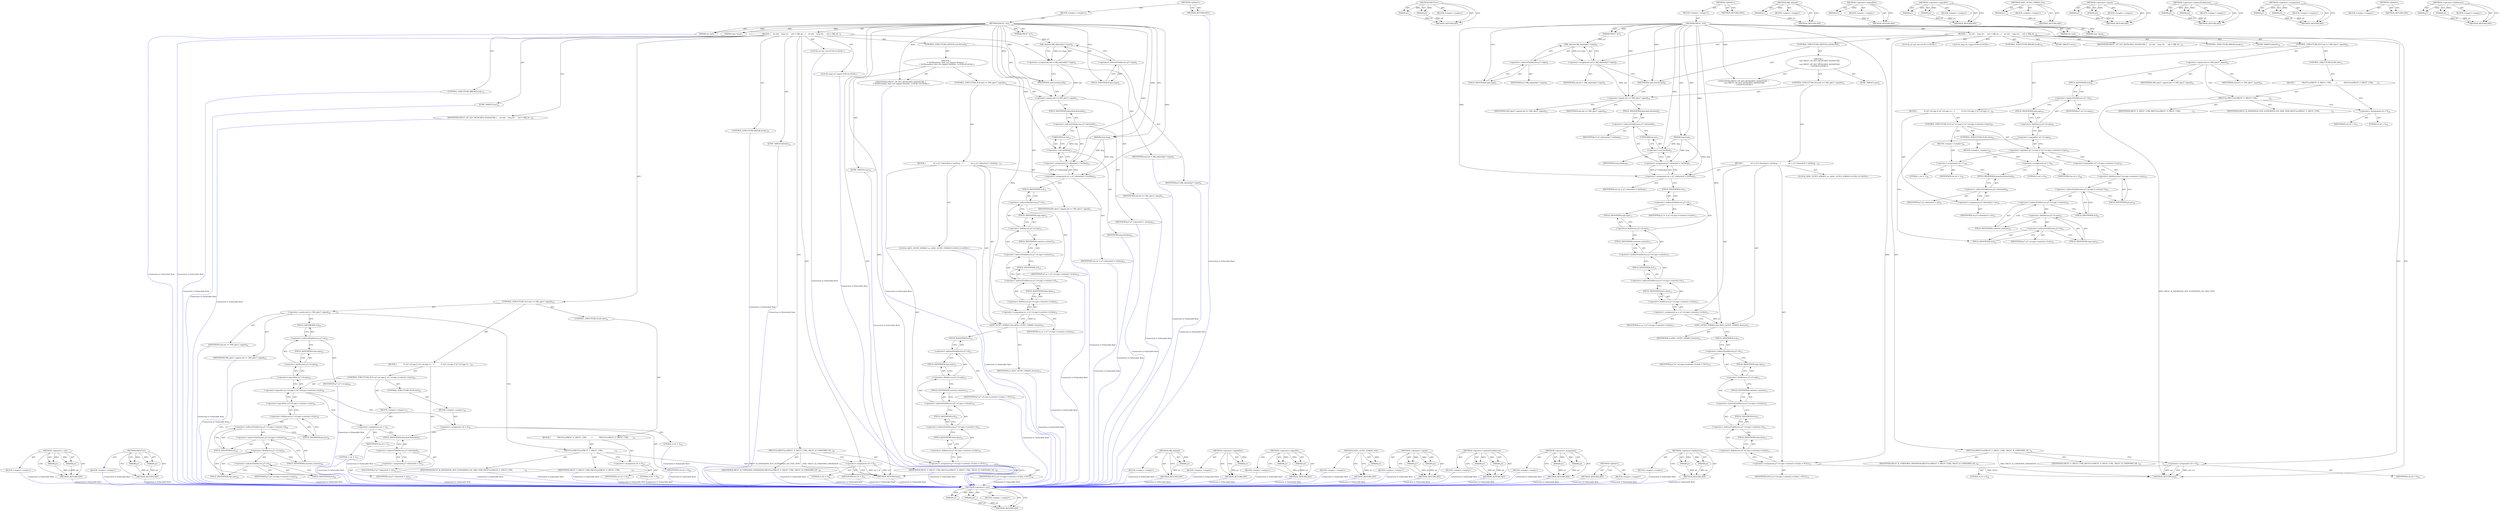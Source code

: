 digraph "&lt;operator&gt;.fieldAccess" {
vulnerable_172 [label=<(METHOD,&lt;operator&gt;.cast)>];
vulnerable_173 [label=<(PARAM,p1)>];
vulnerable_174 [label=<(PARAM,p2)>];
vulnerable_175 [label=<(BLOCK,&lt;empty&gt;,&lt;empty&gt;)>];
vulnerable_176 [label=<(METHOD_RETURN,ANY)>];
vulnerable_195 [label=<(METHOD,PKCS7err)>];
vulnerable_196 [label=<(PARAM,p1)>];
vulnerable_197 [label=<(PARAM,p2)>];
vulnerable_198 [label=<(BLOCK,&lt;empty&gt;,&lt;empty&gt;)>];
vulnerable_199 [label=<(METHOD_RETURN,ANY)>];
vulnerable_6 [label=<(METHOD,&lt;global&gt;)<SUB>1</SUB>>];
vulnerable_7 [label=<(BLOCK,&lt;empty&gt;,&lt;empty&gt;)<SUB>1</SUB>>];
vulnerable_8 [label=<(METHOD,PKCS7_ctrl)<SUB>1</SUB>>];
vulnerable_9 [label=<(PARAM,PKCS7 *p7)<SUB>1</SUB>>];
vulnerable_10 [label=<(PARAM,int cmd)<SUB>1</SUB>>];
vulnerable_11 [label=<(PARAM,long larg)<SUB>1</SUB>>];
vulnerable_12 [label=<(PARAM,char *parg)<SUB>1</SUB>>];
vulnerable_13 [label=<(BLOCK,{
    int nid;
    long ret;

     nid = OBJ_ob...,{
    int nid;
    long ret;

     nid = OBJ_ob...)<SUB>2</SUB>>];
vulnerable_14 [label="<(LOCAL,int nid: int)<SUB>3</SUB>>"];
vulnerable_15 [label="<(LOCAL,long ret: long)<SUB>4</SUB>>"];
vulnerable_16 [label=<(&lt;operator&gt;.assignment,nid = OBJ_obj2nid(p7-&gt;type))<SUB>6</SUB>>];
vulnerable_17 [label=<(IDENTIFIER,nid,nid = OBJ_obj2nid(p7-&gt;type))<SUB>6</SUB>>];
vulnerable_18 [label=<(OBJ_obj2nid,OBJ_obj2nid(p7-&gt;type))<SUB>6</SUB>>];
vulnerable_19 [label=<(&lt;operator&gt;.indirectFieldAccess,p7-&gt;type)<SUB>6</SUB>>];
vulnerable_20 [label=<(IDENTIFIER,p7,OBJ_obj2nid(p7-&gt;type))<SUB>6</SUB>>];
vulnerable_21 [label=<(FIELD_IDENTIFIER,type,type)<SUB>6</SUB>>];
vulnerable_22 [label=<(CONTROL_STRUCTURE,SWITCH,switch(cmd))<SUB>8</SUB>>];
vulnerable_23 [label=<(IDENTIFIER,cmd,switch(cmd))<SUB>8</SUB>>];
vulnerable_24 [label="<(BLOCK,{
     case PKCS7_OP_SET_DETACHED_SIGNATURE:
  ...,{
     case PKCS7_OP_SET_DETACHED_SIGNATURE:
  ...)<SUB>8</SUB>>"];
vulnerable_25 [label=<(JUMP_TARGET,case)<SUB>9</SUB>>];
vulnerable_26 [label="<(IDENTIFIER,PKCS7_OP_SET_DETACHED_SIGNATURE,{
     case PKCS7_OP_SET_DETACHED_SIGNATURE:
  ...)<SUB>9</SUB>>"];
vulnerable_27 [label=<(CONTROL_STRUCTURE,IF,if (nid == NID_pkcs7_signed))<SUB>10</SUB>>];
vulnerable_28 [label=<(&lt;operator&gt;.equals,nid == NID_pkcs7_signed)<SUB>10</SUB>>];
vulnerable_29 [label=<(IDENTIFIER,nid,nid == NID_pkcs7_signed)<SUB>10</SUB>>];
vulnerable_30 [label=<(IDENTIFIER,NID_pkcs7_signed,nid == NID_pkcs7_signed)<SUB>10</SUB>>];
vulnerable_31 [label=<(BLOCK,{
             ret = p7-&gt;detached = (int)larg;
...,{
             ret = p7-&gt;detached = (int)larg;
...)<SUB>10</SUB>>];
vulnerable_32 [label=<(&lt;operator&gt;.assignment,ret = p7-&gt;detached = (int)larg)<SUB>11</SUB>>];
vulnerable_33 [label=<(IDENTIFIER,ret,ret = p7-&gt;detached = (int)larg)<SUB>11</SUB>>];
vulnerable_34 [label=<(&lt;operator&gt;.assignment,p7-&gt;detached = (int)larg)<SUB>11</SUB>>];
vulnerable_35 [label=<(&lt;operator&gt;.indirectFieldAccess,p7-&gt;detached)<SUB>11</SUB>>];
vulnerable_36 [label=<(IDENTIFIER,p7,p7-&gt;detached = (int)larg)<SUB>11</SUB>>];
vulnerable_37 [label=<(FIELD_IDENTIFIER,detached,detached)<SUB>11</SUB>>];
vulnerable_38 [label=<(&lt;operator&gt;.cast,(int)larg)<SUB>11</SUB>>];
vulnerable_39 [label=<(UNKNOWN,int,int)<SUB>11</SUB>>];
vulnerable_40 [label=<(IDENTIFIER,larg,(int)larg)<SUB>11</SUB>>];
vulnerable_41 [label="<(LOCAL,ASN1_OCTET_STRING* os: ASN1_OCTET_STRING*)<SUB>12</SUB>>"];
vulnerable_42 [label=<(&lt;operator&gt;.assignment,os = p7-&gt;d.sign-&gt;contents-&gt;d.data)<SUB>13</SUB>>];
vulnerable_43 [label=<(IDENTIFIER,os,os = p7-&gt;d.sign-&gt;contents-&gt;d.data)<SUB>13</SUB>>];
vulnerable_44 [label=<(&lt;operator&gt;.fieldAccess,p7-&gt;d.sign-&gt;contents-&gt;d.data)<SUB>13</SUB>>];
vulnerable_45 [label=<(&lt;operator&gt;.indirectFieldAccess,p7-&gt;d.sign-&gt;contents-&gt;d)<SUB>13</SUB>>];
vulnerable_46 [label=<(&lt;operator&gt;.indirectFieldAccess,p7-&gt;d.sign-&gt;contents)<SUB>13</SUB>>];
vulnerable_47 [label=<(&lt;operator&gt;.fieldAccess,p7-&gt;d.sign)<SUB>13</SUB>>];
vulnerable_48 [label=<(&lt;operator&gt;.indirectFieldAccess,p7-&gt;d)<SUB>13</SUB>>];
vulnerable_49 [label=<(IDENTIFIER,p7,os = p7-&gt;d.sign-&gt;contents-&gt;d.data)<SUB>13</SUB>>];
vulnerable_50 [label=<(FIELD_IDENTIFIER,d,d)<SUB>13</SUB>>];
vulnerable_51 [label=<(FIELD_IDENTIFIER,sign,sign)<SUB>13</SUB>>];
vulnerable_52 [label=<(FIELD_IDENTIFIER,contents,contents)<SUB>13</SUB>>];
vulnerable_53 [label=<(FIELD_IDENTIFIER,d,d)<SUB>13</SUB>>];
vulnerable_54 [label=<(FIELD_IDENTIFIER,data,data)<SUB>13</SUB>>];
vulnerable_55 [label=<(ASN1_OCTET_STRING_free,ASN1_OCTET_STRING_free(os))<SUB>14</SUB>>];
vulnerable_56 [label=<(IDENTIFIER,os,ASN1_OCTET_STRING_free(os))<SUB>14</SUB>>];
vulnerable_57 [label=<(&lt;operator&gt;.assignment,p7-&gt;d.sign-&gt;contents-&gt;d.data = NULL)<SUB>15</SUB>>];
vulnerable_58 [label=<(&lt;operator&gt;.fieldAccess,p7-&gt;d.sign-&gt;contents-&gt;d.data)<SUB>15</SUB>>];
vulnerable_59 [label=<(&lt;operator&gt;.indirectFieldAccess,p7-&gt;d.sign-&gt;contents-&gt;d)<SUB>15</SUB>>];
vulnerable_60 [label=<(&lt;operator&gt;.indirectFieldAccess,p7-&gt;d.sign-&gt;contents)<SUB>15</SUB>>];
vulnerable_61 [label=<(&lt;operator&gt;.fieldAccess,p7-&gt;d.sign)<SUB>15</SUB>>];
vulnerable_62 [label=<(&lt;operator&gt;.indirectFieldAccess,p7-&gt;d)<SUB>15</SUB>>];
vulnerable_63 [label=<(IDENTIFIER,p7,p7-&gt;d.sign-&gt;contents-&gt;d.data = NULL)<SUB>15</SUB>>];
vulnerable_64 [label=<(FIELD_IDENTIFIER,d,d)<SUB>15</SUB>>];
vulnerable_65 [label=<(FIELD_IDENTIFIER,sign,sign)<SUB>15</SUB>>];
vulnerable_66 [label=<(FIELD_IDENTIFIER,contents,contents)<SUB>15</SUB>>];
vulnerable_67 [label=<(FIELD_IDENTIFIER,d,d)<SUB>15</SUB>>];
vulnerable_68 [label=<(FIELD_IDENTIFIER,data,data)<SUB>15</SUB>>];
vulnerable_69 [label=<(IDENTIFIER,NULL,p7-&gt;d.sign-&gt;contents-&gt;d.data = NULL)<SUB>15</SUB>>];
vulnerable_70 [label=<(CONTROL_STRUCTURE,BREAK,break;)<SUB>22</SUB>>];
vulnerable_71 [label=<(JUMP_TARGET,case)<SUB>23</SUB>>];
vulnerable_72 [label=<(IDENTIFIER,PKCS7_OP_GET_DETACHED_SIGNATURE,{
    int nid;
    long ret;

     nid = OBJ_ob...)<SUB>23</SUB>>];
vulnerable_73 [label=<(CONTROL_STRUCTURE,IF,if (nid == NID_pkcs7_signed))<SUB>24</SUB>>];
vulnerable_74 [label=<(&lt;operator&gt;.equals,nid == NID_pkcs7_signed)<SUB>24</SUB>>];
vulnerable_75 [label=<(IDENTIFIER,nid,nid == NID_pkcs7_signed)<SUB>24</SUB>>];
vulnerable_76 [label=<(IDENTIFIER,NID_pkcs7_signed,nid == NID_pkcs7_signed)<SUB>24</SUB>>];
vulnerable_77 [label=<(BLOCK,{
            if (!p7-&gt;d.sign || !p7-&gt;d.sign-&gt;c...,{
            if (!p7-&gt;d.sign || !p7-&gt;d.sign-&gt;c...)<SUB>24</SUB>>];
vulnerable_78 [label=<(CONTROL_STRUCTURE,IF,if (!p7-&gt;d.sign || !p7-&gt;d.sign-&gt;contents-&gt;d.ptr))<SUB>25</SUB>>];
vulnerable_79 [label=<(&lt;operator&gt;.logicalOr,!p7-&gt;d.sign || !p7-&gt;d.sign-&gt;contents-&gt;d.ptr)<SUB>25</SUB>>];
vulnerable_80 [label=<(&lt;operator&gt;.logicalNot,!p7-&gt;d.sign)<SUB>25</SUB>>];
vulnerable_81 [label=<(&lt;operator&gt;.fieldAccess,p7-&gt;d.sign)<SUB>25</SUB>>];
vulnerable_82 [label=<(&lt;operator&gt;.indirectFieldAccess,p7-&gt;d)<SUB>25</SUB>>];
vulnerable_83 [label=<(IDENTIFIER,p7,!p7-&gt;d.sign)<SUB>25</SUB>>];
vulnerable_84 [label=<(FIELD_IDENTIFIER,d,d)<SUB>25</SUB>>];
vulnerable_85 [label=<(FIELD_IDENTIFIER,sign,sign)<SUB>25</SUB>>];
vulnerable_86 [label=<(&lt;operator&gt;.logicalNot,!p7-&gt;d.sign-&gt;contents-&gt;d.ptr)<SUB>25</SUB>>];
vulnerable_87 [label=<(&lt;operator&gt;.fieldAccess,p7-&gt;d.sign-&gt;contents-&gt;d.ptr)<SUB>25</SUB>>];
vulnerable_88 [label=<(&lt;operator&gt;.indirectFieldAccess,p7-&gt;d.sign-&gt;contents-&gt;d)<SUB>25</SUB>>];
vulnerable_89 [label=<(&lt;operator&gt;.indirectFieldAccess,p7-&gt;d.sign-&gt;contents)<SUB>25</SUB>>];
vulnerable_90 [label=<(&lt;operator&gt;.fieldAccess,p7-&gt;d.sign)<SUB>25</SUB>>];
vulnerable_91 [label=<(&lt;operator&gt;.indirectFieldAccess,p7-&gt;d)<SUB>25</SUB>>];
vulnerable_92 [label=<(IDENTIFIER,p7,!p7-&gt;d.sign-&gt;contents-&gt;d.ptr)<SUB>25</SUB>>];
vulnerable_93 [label=<(FIELD_IDENTIFIER,d,d)<SUB>25</SUB>>];
vulnerable_94 [label=<(FIELD_IDENTIFIER,sign,sign)<SUB>25</SUB>>];
vulnerable_95 [label=<(FIELD_IDENTIFIER,contents,contents)<SUB>25</SUB>>];
vulnerable_96 [label=<(FIELD_IDENTIFIER,d,d)<SUB>25</SUB>>];
vulnerable_97 [label=<(FIELD_IDENTIFIER,ptr,ptr)<SUB>25</SUB>>];
vulnerable_98 [label=<(BLOCK,&lt;empty&gt;,&lt;empty&gt;)<SUB>26</SUB>>];
vulnerable_99 [label=<(&lt;operator&gt;.assignment,ret = 1)<SUB>26</SUB>>];
vulnerable_100 [label=<(IDENTIFIER,ret,ret = 1)<SUB>26</SUB>>];
vulnerable_101 [label=<(LITERAL,1,ret = 1)<SUB>26</SUB>>];
vulnerable_102 [label=<(CONTROL_STRUCTURE,ELSE,else)<SUB>28</SUB>>];
vulnerable_103 [label=<(BLOCK,&lt;empty&gt;,&lt;empty&gt;)<SUB>28</SUB>>];
vulnerable_104 [label=<(&lt;operator&gt;.assignment,ret = 0)<SUB>28</SUB>>];
vulnerable_105 [label=<(IDENTIFIER,ret,ret = 0)<SUB>28</SUB>>];
vulnerable_106 [label=<(LITERAL,0,ret = 0)<SUB>28</SUB>>];
vulnerable_107 [label=<(&lt;operator&gt;.assignment,p7-&gt;detached = ret)<SUB>30</SUB>>];
vulnerable_108 [label=<(&lt;operator&gt;.indirectFieldAccess,p7-&gt;detached)<SUB>30</SUB>>];
vulnerable_109 [label=<(IDENTIFIER,p7,p7-&gt;detached = ret)<SUB>30</SUB>>];
vulnerable_110 [label=<(FIELD_IDENTIFIER,detached,detached)<SUB>30</SUB>>];
vulnerable_111 [label=<(IDENTIFIER,ret,p7-&gt;detached = ret)<SUB>30</SUB>>];
vulnerable_112 [label=<(CONTROL_STRUCTURE,ELSE,else)<SUB>31</SUB>>];
vulnerable_113 [label=<(BLOCK,{
            PKCS7err(PKCS7_F_PKCS7_CTRL,
    ...,{
            PKCS7err(PKCS7_F_PKCS7_CTRL,
    ...)<SUB>31</SUB>>];
vulnerable_114 [label=<(PKCS7err,PKCS7err(PKCS7_F_PKCS7_CTRL,
                  ...)<SUB>32</SUB>>];
vulnerable_115 [label=<(IDENTIFIER,PKCS7_F_PKCS7_CTRL,PKCS7err(PKCS7_F_PKCS7_CTRL,
                  ...)<SUB>32</SUB>>];
vulnerable_116 [label=<(IDENTIFIER,PKCS7_R_OPERATION_NOT_SUPPORTED_ON_THIS_TYPE,PKCS7err(PKCS7_F_PKCS7_CTRL,
                  ...)<SUB>33</SUB>>];
vulnerable_117 [label=<(&lt;operator&gt;.assignment,ret = 0)<SUB>34</SUB>>];
vulnerable_118 [label=<(IDENTIFIER,ret,ret = 0)<SUB>34</SUB>>];
vulnerable_119 [label=<(LITERAL,0,ret = 0)<SUB>34</SUB>>];
vulnerable_120 [label=<(CONTROL_STRUCTURE,BREAK,break;)<SUB>37</SUB>>];
vulnerable_121 [label=<(JUMP_TARGET,default)<SUB>38</SUB>>];
vulnerable_122 [label=<(PKCS7err,PKCS7err(PKCS7_F_PKCS7_CTRL, PKCS7_R_UNKNOWN_OP...)<SUB>39</SUB>>];
vulnerable_123 [label=<(IDENTIFIER,PKCS7_F_PKCS7_CTRL,PKCS7err(PKCS7_F_PKCS7_CTRL, PKCS7_R_UNKNOWN_OP...)<SUB>39</SUB>>];
vulnerable_124 [label=<(IDENTIFIER,PKCS7_R_UNKNOWN_OPERATION,PKCS7err(PKCS7_F_PKCS7_CTRL, PKCS7_R_UNKNOWN_OP...)<SUB>39</SUB>>];
vulnerable_125 [label=<(&lt;operator&gt;.assignment,ret = 0)<SUB>40</SUB>>];
vulnerable_126 [label=<(IDENTIFIER,ret,ret = 0)<SUB>40</SUB>>];
vulnerable_127 [label=<(LITERAL,0,ret = 0)<SUB>40</SUB>>];
vulnerable_128 [label=<(METHOD_RETURN,long)<SUB>1</SUB>>];
vulnerable_130 [label=<(METHOD_RETURN,ANY)<SUB>1</SUB>>];
vulnerable_158 [label=<(METHOD,OBJ_obj2nid)>];
vulnerable_159 [label=<(PARAM,p1)>];
vulnerable_160 [label=<(BLOCK,&lt;empty&gt;,&lt;empty&gt;)>];
vulnerable_161 [label=<(METHOD_RETURN,ANY)>];
vulnerable_191 [label=<(METHOD,&lt;operator&gt;.logicalNot)>];
vulnerable_192 [label=<(PARAM,p1)>];
vulnerable_193 [label=<(BLOCK,&lt;empty&gt;,&lt;empty&gt;)>];
vulnerable_194 [label=<(METHOD_RETURN,ANY)>];
vulnerable_186 [label=<(METHOD,&lt;operator&gt;.logicalOr)>];
vulnerable_187 [label=<(PARAM,p1)>];
vulnerable_188 [label=<(PARAM,p2)>];
vulnerable_189 [label=<(BLOCK,&lt;empty&gt;,&lt;empty&gt;)>];
vulnerable_190 [label=<(METHOD_RETURN,ANY)>];
vulnerable_182 [label=<(METHOD,ASN1_OCTET_STRING_free)>];
vulnerable_183 [label=<(PARAM,p1)>];
vulnerable_184 [label=<(BLOCK,&lt;empty&gt;,&lt;empty&gt;)>];
vulnerable_185 [label=<(METHOD_RETURN,ANY)>];
vulnerable_167 [label=<(METHOD,&lt;operator&gt;.equals)>];
vulnerable_168 [label=<(PARAM,p1)>];
vulnerable_169 [label=<(PARAM,p2)>];
vulnerable_170 [label=<(BLOCK,&lt;empty&gt;,&lt;empty&gt;)>];
vulnerable_171 [label=<(METHOD_RETURN,ANY)>];
vulnerable_162 [label=<(METHOD,&lt;operator&gt;.indirectFieldAccess)>];
vulnerable_163 [label=<(PARAM,p1)>];
vulnerable_164 [label=<(PARAM,p2)>];
vulnerable_165 [label=<(BLOCK,&lt;empty&gt;,&lt;empty&gt;)>];
vulnerable_166 [label=<(METHOD_RETURN,ANY)>];
vulnerable_153 [label=<(METHOD,&lt;operator&gt;.assignment)>];
vulnerable_154 [label=<(PARAM,p1)>];
vulnerable_155 [label=<(PARAM,p2)>];
vulnerable_156 [label=<(BLOCK,&lt;empty&gt;,&lt;empty&gt;)>];
vulnerable_157 [label=<(METHOD_RETURN,ANY)>];
vulnerable_147 [label=<(METHOD,&lt;global&gt;)<SUB>1</SUB>>];
vulnerable_148 [label=<(BLOCK,&lt;empty&gt;,&lt;empty&gt;)>];
vulnerable_149 [label=<(METHOD_RETURN,ANY)>];
vulnerable_177 [label=<(METHOD,&lt;operator&gt;.fieldAccess)>];
vulnerable_178 [label=<(PARAM,p1)>];
vulnerable_179 [label=<(PARAM,p2)>];
vulnerable_180 [label=<(BLOCK,&lt;empty&gt;,&lt;empty&gt;)>];
vulnerable_181 [label=<(METHOD_RETURN,ANY)>];
fixed_172 [label=<(METHOD,&lt;operator&gt;.cast)>];
fixed_173 [label=<(PARAM,p1)>];
fixed_174 [label=<(PARAM,p2)>];
fixed_175 [label=<(BLOCK,&lt;empty&gt;,&lt;empty&gt;)>];
fixed_176 [label=<(METHOD_RETURN,ANY)>];
fixed_195 [label=<(METHOD,PKCS7err)>];
fixed_196 [label=<(PARAM,p1)>];
fixed_197 [label=<(PARAM,p2)>];
fixed_198 [label=<(BLOCK,&lt;empty&gt;,&lt;empty&gt;)>];
fixed_199 [label=<(METHOD_RETURN,ANY)>];
fixed_6 [label=<(METHOD,&lt;global&gt;)<SUB>1</SUB>>];
fixed_7 [label=<(BLOCK,&lt;empty&gt;,&lt;empty&gt;)<SUB>1</SUB>>];
fixed_8 [label=<(METHOD,PKCS7_ctrl)<SUB>1</SUB>>];
fixed_9 [label=<(PARAM,PKCS7 *p7)<SUB>1</SUB>>];
fixed_10 [label=<(PARAM,int cmd)<SUB>1</SUB>>];
fixed_11 [label=<(PARAM,long larg)<SUB>1</SUB>>];
fixed_12 [label=<(PARAM,char *parg)<SUB>1</SUB>>];
fixed_13 [label=<(BLOCK,{
    int nid;
    long ret;

     nid = OBJ_ob...,{
    int nid;
    long ret;

     nid = OBJ_ob...)<SUB>2</SUB>>];
fixed_14 [label="<(LOCAL,int nid: int)<SUB>3</SUB>>"];
fixed_15 [label="<(LOCAL,long ret: long)<SUB>4</SUB>>"];
fixed_16 [label=<(&lt;operator&gt;.assignment,nid = OBJ_obj2nid(p7-&gt;type))<SUB>6</SUB>>];
fixed_17 [label=<(IDENTIFIER,nid,nid = OBJ_obj2nid(p7-&gt;type))<SUB>6</SUB>>];
fixed_18 [label=<(OBJ_obj2nid,OBJ_obj2nid(p7-&gt;type))<SUB>6</SUB>>];
fixed_19 [label=<(&lt;operator&gt;.indirectFieldAccess,p7-&gt;type)<SUB>6</SUB>>];
fixed_20 [label=<(IDENTIFIER,p7,OBJ_obj2nid(p7-&gt;type))<SUB>6</SUB>>];
fixed_21 [label=<(FIELD_IDENTIFIER,type,type)<SUB>6</SUB>>];
fixed_22 [label=<(CONTROL_STRUCTURE,SWITCH,switch(cmd))<SUB>8</SUB>>];
fixed_23 [label=<(IDENTIFIER,cmd,switch(cmd))<SUB>8</SUB>>];
fixed_24 [label="<(BLOCK,{
    /* NOTE(emilia): does not support detache...,{
    /* NOTE(emilia): does not support detache...)<SUB>8</SUB>>"];
fixed_25 [label=<(JUMP_TARGET,case)<SUB>10</SUB>>];
fixed_26 [label="<(IDENTIFIER,PKCS7_OP_SET_DETACHED_SIGNATURE,{
    /* NOTE(emilia): does not support detache...)<SUB>10</SUB>>"];
fixed_27 [label=<(CONTROL_STRUCTURE,IF,if (nid == NID_pkcs7_signed))<SUB>11</SUB>>];
fixed_28 [label=<(&lt;operator&gt;.equals,nid == NID_pkcs7_signed)<SUB>11</SUB>>];
fixed_29 [label=<(IDENTIFIER,nid,nid == NID_pkcs7_signed)<SUB>11</SUB>>];
fixed_30 [label=<(IDENTIFIER,NID_pkcs7_signed,nid == NID_pkcs7_signed)<SUB>11</SUB>>];
fixed_31 [label=<(BLOCK,{
             ret = p7-&gt;detached = (int)larg;
...,{
             ret = p7-&gt;detached = (int)larg;
...)<SUB>11</SUB>>];
fixed_32 [label=<(&lt;operator&gt;.assignment,ret = p7-&gt;detached = (int)larg)<SUB>12</SUB>>];
fixed_33 [label=<(IDENTIFIER,ret,ret = p7-&gt;detached = (int)larg)<SUB>12</SUB>>];
fixed_34 [label=<(&lt;operator&gt;.assignment,p7-&gt;detached = (int)larg)<SUB>12</SUB>>];
fixed_35 [label=<(&lt;operator&gt;.indirectFieldAccess,p7-&gt;detached)<SUB>12</SUB>>];
fixed_36 [label=<(IDENTIFIER,p7,p7-&gt;detached = (int)larg)<SUB>12</SUB>>];
fixed_37 [label=<(FIELD_IDENTIFIER,detached,detached)<SUB>12</SUB>>];
fixed_38 [label=<(&lt;operator&gt;.cast,(int)larg)<SUB>12</SUB>>];
fixed_39 [label=<(UNKNOWN,int,int)<SUB>12</SUB>>];
fixed_40 [label=<(IDENTIFIER,larg,(int)larg)<SUB>12</SUB>>];
fixed_41 [label="<(LOCAL,ASN1_OCTET_STRING* os: ASN1_OCTET_STRING*)<SUB>13</SUB>>"];
fixed_42 [label=<(&lt;operator&gt;.assignment,os = p7-&gt;d.sign-&gt;contents-&gt;d.data)<SUB>14</SUB>>];
fixed_43 [label=<(IDENTIFIER,os,os = p7-&gt;d.sign-&gt;contents-&gt;d.data)<SUB>14</SUB>>];
fixed_44 [label=<(&lt;operator&gt;.fieldAccess,p7-&gt;d.sign-&gt;contents-&gt;d.data)<SUB>14</SUB>>];
fixed_45 [label=<(&lt;operator&gt;.indirectFieldAccess,p7-&gt;d.sign-&gt;contents-&gt;d)<SUB>14</SUB>>];
fixed_46 [label=<(&lt;operator&gt;.indirectFieldAccess,p7-&gt;d.sign-&gt;contents)<SUB>14</SUB>>];
fixed_47 [label=<(&lt;operator&gt;.fieldAccess,p7-&gt;d.sign)<SUB>14</SUB>>];
fixed_48 [label=<(&lt;operator&gt;.indirectFieldAccess,p7-&gt;d)<SUB>14</SUB>>];
fixed_49 [label=<(IDENTIFIER,p7,os = p7-&gt;d.sign-&gt;contents-&gt;d.data)<SUB>14</SUB>>];
fixed_50 [label=<(FIELD_IDENTIFIER,d,d)<SUB>14</SUB>>];
fixed_51 [label=<(FIELD_IDENTIFIER,sign,sign)<SUB>14</SUB>>];
fixed_52 [label=<(FIELD_IDENTIFIER,contents,contents)<SUB>14</SUB>>];
fixed_53 [label=<(FIELD_IDENTIFIER,d,d)<SUB>14</SUB>>];
fixed_54 [label=<(FIELD_IDENTIFIER,data,data)<SUB>14</SUB>>];
fixed_55 [label=<(ASN1_OCTET_STRING_free,ASN1_OCTET_STRING_free(os))<SUB>15</SUB>>];
fixed_56 [label=<(IDENTIFIER,os,ASN1_OCTET_STRING_free(os))<SUB>15</SUB>>];
fixed_57 [label=<(&lt;operator&gt;.assignment,p7-&gt;d.sign-&gt;contents-&gt;d.data = NULL)<SUB>16</SUB>>];
fixed_58 [label=<(&lt;operator&gt;.fieldAccess,p7-&gt;d.sign-&gt;contents-&gt;d.data)<SUB>16</SUB>>];
fixed_59 [label=<(&lt;operator&gt;.indirectFieldAccess,p7-&gt;d.sign-&gt;contents-&gt;d)<SUB>16</SUB>>];
fixed_60 [label=<(&lt;operator&gt;.indirectFieldAccess,p7-&gt;d.sign-&gt;contents)<SUB>16</SUB>>];
fixed_61 [label=<(&lt;operator&gt;.fieldAccess,p7-&gt;d.sign)<SUB>16</SUB>>];
fixed_62 [label=<(&lt;operator&gt;.indirectFieldAccess,p7-&gt;d)<SUB>16</SUB>>];
fixed_63 [label=<(IDENTIFIER,p7,p7-&gt;d.sign-&gt;contents-&gt;d.data = NULL)<SUB>16</SUB>>];
fixed_64 [label=<(FIELD_IDENTIFIER,d,d)<SUB>16</SUB>>];
fixed_65 [label=<(FIELD_IDENTIFIER,sign,sign)<SUB>16</SUB>>];
fixed_66 [label=<(FIELD_IDENTIFIER,contents,contents)<SUB>16</SUB>>];
fixed_67 [label=<(FIELD_IDENTIFIER,d,d)<SUB>16</SUB>>];
fixed_68 [label=<(FIELD_IDENTIFIER,data,data)<SUB>16</SUB>>];
fixed_69 [label=<(IDENTIFIER,NULL,p7-&gt;d.sign-&gt;contents-&gt;d.data = NULL)<SUB>16</SUB>>];
fixed_70 [label=<(CONTROL_STRUCTURE,BREAK,break;)<SUB>23</SUB>>];
fixed_71 [label=<(JUMP_TARGET,case)<SUB>24</SUB>>];
fixed_72 [label=<(IDENTIFIER,PKCS7_OP_GET_DETACHED_SIGNATURE,{
    int nid;
    long ret;

     nid = OBJ_ob...)<SUB>24</SUB>>];
fixed_73 [label=<(CONTROL_STRUCTURE,IF,if (nid == NID_pkcs7_signed))<SUB>25</SUB>>];
fixed_74 [label=<(&lt;operator&gt;.equals,nid == NID_pkcs7_signed)<SUB>25</SUB>>];
fixed_75 [label=<(IDENTIFIER,nid,nid == NID_pkcs7_signed)<SUB>25</SUB>>];
fixed_76 [label=<(IDENTIFIER,NID_pkcs7_signed,nid == NID_pkcs7_signed)<SUB>25</SUB>>];
fixed_77 [label=<(BLOCK,{
            if (!p7-&gt;d.sign || !p7-&gt;d.sign-&gt;c...,{
            if (!p7-&gt;d.sign || !p7-&gt;d.sign-&gt;c...)<SUB>25</SUB>>];
fixed_78 [label=<(CONTROL_STRUCTURE,IF,if (!p7-&gt;d.sign || !p7-&gt;d.sign-&gt;contents-&gt;d.ptr))<SUB>26</SUB>>];
fixed_79 [label=<(&lt;operator&gt;.logicalOr,!p7-&gt;d.sign || !p7-&gt;d.sign-&gt;contents-&gt;d.ptr)<SUB>26</SUB>>];
fixed_80 [label=<(&lt;operator&gt;.logicalNot,!p7-&gt;d.sign)<SUB>26</SUB>>];
fixed_81 [label=<(&lt;operator&gt;.fieldAccess,p7-&gt;d.sign)<SUB>26</SUB>>];
fixed_82 [label=<(&lt;operator&gt;.indirectFieldAccess,p7-&gt;d)<SUB>26</SUB>>];
fixed_83 [label=<(IDENTIFIER,p7,!p7-&gt;d.sign)<SUB>26</SUB>>];
fixed_84 [label=<(FIELD_IDENTIFIER,d,d)<SUB>26</SUB>>];
fixed_85 [label=<(FIELD_IDENTIFIER,sign,sign)<SUB>26</SUB>>];
fixed_86 [label=<(&lt;operator&gt;.logicalNot,!p7-&gt;d.sign-&gt;contents-&gt;d.ptr)<SUB>26</SUB>>];
fixed_87 [label=<(&lt;operator&gt;.fieldAccess,p7-&gt;d.sign-&gt;contents-&gt;d.ptr)<SUB>26</SUB>>];
fixed_88 [label=<(&lt;operator&gt;.indirectFieldAccess,p7-&gt;d.sign-&gt;contents-&gt;d)<SUB>26</SUB>>];
fixed_89 [label=<(&lt;operator&gt;.indirectFieldAccess,p7-&gt;d.sign-&gt;contents)<SUB>26</SUB>>];
fixed_90 [label=<(&lt;operator&gt;.fieldAccess,p7-&gt;d.sign)<SUB>26</SUB>>];
fixed_91 [label=<(&lt;operator&gt;.indirectFieldAccess,p7-&gt;d)<SUB>26</SUB>>];
fixed_92 [label=<(IDENTIFIER,p7,!p7-&gt;d.sign-&gt;contents-&gt;d.ptr)<SUB>26</SUB>>];
fixed_93 [label=<(FIELD_IDENTIFIER,d,d)<SUB>26</SUB>>];
fixed_94 [label=<(FIELD_IDENTIFIER,sign,sign)<SUB>26</SUB>>];
fixed_95 [label=<(FIELD_IDENTIFIER,contents,contents)<SUB>26</SUB>>];
fixed_96 [label=<(FIELD_IDENTIFIER,d,d)<SUB>26</SUB>>];
fixed_97 [label=<(FIELD_IDENTIFIER,ptr,ptr)<SUB>26</SUB>>];
fixed_98 [label=<(BLOCK,&lt;empty&gt;,&lt;empty&gt;)<SUB>27</SUB>>];
fixed_99 [label=<(&lt;operator&gt;.assignment,ret = 1)<SUB>27</SUB>>];
fixed_100 [label=<(IDENTIFIER,ret,ret = 1)<SUB>27</SUB>>];
fixed_101 [label=<(LITERAL,1,ret = 1)<SUB>27</SUB>>];
fixed_102 [label=<(CONTROL_STRUCTURE,ELSE,else)<SUB>29</SUB>>];
fixed_103 [label=<(BLOCK,&lt;empty&gt;,&lt;empty&gt;)<SUB>29</SUB>>];
fixed_104 [label=<(&lt;operator&gt;.assignment,ret = 0)<SUB>29</SUB>>];
fixed_105 [label=<(IDENTIFIER,ret,ret = 0)<SUB>29</SUB>>];
fixed_106 [label=<(LITERAL,0,ret = 0)<SUB>29</SUB>>];
fixed_107 [label=<(&lt;operator&gt;.assignment,p7-&gt;detached = ret)<SUB>31</SUB>>];
fixed_108 [label=<(&lt;operator&gt;.indirectFieldAccess,p7-&gt;detached)<SUB>31</SUB>>];
fixed_109 [label=<(IDENTIFIER,p7,p7-&gt;detached = ret)<SUB>31</SUB>>];
fixed_110 [label=<(FIELD_IDENTIFIER,detached,detached)<SUB>31</SUB>>];
fixed_111 [label=<(IDENTIFIER,ret,p7-&gt;detached = ret)<SUB>31</SUB>>];
fixed_112 [label=<(CONTROL_STRUCTURE,ELSE,else)<SUB>32</SUB>>];
fixed_113 [label=<(BLOCK,{
            PKCS7err(PKCS7_F_PKCS7_CTRL,
    ...,{
            PKCS7err(PKCS7_F_PKCS7_CTRL,
    ...)<SUB>32</SUB>>];
fixed_114 [label=<(PKCS7err,PKCS7err(PKCS7_F_PKCS7_CTRL,
                  ...)<SUB>33</SUB>>];
fixed_115 [label=<(IDENTIFIER,PKCS7_F_PKCS7_CTRL,PKCS7err(PKCS7_F_PKCS7_CTRL,
                  ...)<SUB>33</SUB>>];
fixed_116 [label=<(IDENTIFIER,PKCS7_R_OPERATION_NOT_SUPPORTED_ON_THIS_TYPE,PKCS7err(PKCS7_F_PKCS7_CTRL,
                  ...)<SUB>34</SUB>>];
fixed_117 [label=<(&lt;operator&gt;.assignment,ret = 0)<SUB>35</SUB>>];
fixed_118 [label=<(IDENTIFIER,ret,ret = 0)<SUB>35</SUB>>];
fixed_119 [label=<(LITERAL,0,ret = 0)<SUB>35</SUB>>];
fixed_120 [label=<(CONTROL_STRUCTURE,BREAK,break;)<SUB>38</SUB>>];
fixed_121 [label=<(JUMP_TARGET,default)<SUB>39</SUB>>];
fixed_122 [label=<(PKCS7err,PKCS7err(PKCS7_F_PKCS7_CTRL, PKCS7_R_UNKNOWN_OP...)<SUB>40</SUB>>];
fixed_123 [label=<(IDENTIFIER,PKCS7_F_PKCS7_CTRL,PKCS7err(PKCS7_F_PKCS7_CTRL, PKCS7_R_UNKNOWN_OP...)<SUB>40</SUB>>];
fixed_124 [label=<(IDENTIFIER,PKCS7_R_UNKNOWN_OPERATION,PKCS7err(PKCS7_F_PKCS7_CTRL, PKCS7_R_UNKNOWN_OP...)<SUB>40</SUB>>];
fixed_125 [label=<(&lt;operator&gt;.assignment,ret = 0)<SUB>41</SUB>>];
fixed_126 [label=<(IDENTIFIER,ret,ret = 0)<SUB>41</SUB>>];
fixed_127 [label=<(LITERAL,0,ret = 0)<SUB>41</SUB>>];
fixed_128 [label=<(METHOD_RETURN,long)<SUB>1</SUB>>];
fixed_130 [label=<(METHOD_RETURN,ANY)<SUB>1</SUB>>];
fixed_158 [label=<(METHOD,OBJ_obj2nid)>];
fixed_159 [label=<(PARAM,p1)>];
fixed_160 [label=<(BLOCK,&lt;empty&gt;,&lt;empty&gt;)>];
fixed_161 [label=<(METHOD_RETURN,ANY)>];
fixed_191 [label=<(METHOD,&lt;operator&gt;.logicalNot)>];
fixed_192 [label=<(PARAM,p1)>];
fixed_193 [label=<(BLOCK,&lt;empty&gt;,&lt;empty&gt;)>];
fixed_194 [label=<(METHOD_RETURN,ANY)>];
fixed_186 [label=<(METHOD,&lt;operator&gt;.logicalOr)>];
fixed_187 [label=<(PARAM,p1)>];
fixed_188 [label=<(PARAM,p2)>];
fixed_189 [label=<(BLOCK,&lt;empty&gt;,&lt;empty&gt;)>];
fixed_190 [label=<(METHOD_RETURN,ANY)>];
fixed_182 [label=<(METHOD,ASN1_OCTET_STRING_free)>];
fixed_183 [label=<(PARAM,p1)>];
fixed_184 [label=<(BLOCK,&lt;empty&gt;,&lt;empty&gt;)>];
fixed_185 [label=<(METHOD_RETURN,ANY)>];
fixed_167 [label=<(METHOD,&lt;operator&gt;.equals)>];
fixed_168 [label=<(PARAM,p1)>];
fixed_169 [label=<(PARAM,p2)>];
fixed_170 [label=<(BLOCK,&lt;empty&gt;,&lt;empty&gt;)>];
fixed_171 [label=<(METHOD_RETURN,ANY)>];
fixed_162 [label=<(METHOD,&lt;operator&gt;.indirectFieldAccess)>];
fixed_163 [label=<(PARAM,p1)>];
fixed_164 [label=<(PARAM,p2)>];
fixed_165 [label=<(BLOCK,&lt;empty&gt;,&lt;empty&gt;)>];
fixed_166 [label=<(METHOD_RETURN,ANY)>];
fixed_153 [label=<(METHOD,&lt;operator&gt;.assignment)>];
fixed_154 [label=<(PARAM,p1)>];
fixed_155 [label=<(PARAM,p2)>];
fixed_156 [label=<(BLOCK,&lt;empty&gt;,&lt;empty&gt;)>];
fixed_157 [label=<(METHOD_RETURN,ANY)>];
fixed_147 [label=<(METHOD,&lt;global&gt;)<SUB>1</SUB>>];
fixed_148 [label=<(BLOCK,&lt;empty&gt;,&lt;empty&gt;)>];
fixed_149 [label=<(METHOD_RETURN,ANY)>];
fixed_177 [label=<(METHOD,&lt;operator&gt;.fieldAccess)>];
fixed_178 [label=<(PARAM,p1)>];
fixed_179 [label=<(PARAM,p2)>];
fixed_180 [label=<(BLOCK,&lt;empty&gt;,&lt;empty&gt;)>];
fixed_181 [label=<(METHOD_RETURN,ANY)>];
vulnerable_172 -> vulnerable_173  [key=0, label="AST: "];
vulnerable_172 -> vulnerable_173  [key=1, label="DDG: "];
vulnerable_172 -> vulnerable_175  [key=0, label="AST: "];
vulnerable_172 -> vulnerable_174  [key=0, label="AST: "];
vulnerable_172 -> vulnerable_174  [key=1, label="DDG: "];
vulnerable_172 -> vulnerable_176  [key=0, label="AST: "];
vulnerable_172 -> vulnerable_176  [key=1, label="CFG: "];
vulnerable_173 -> vulnerable_176  [key=0, label="DDG: p1"];
vulnerable_174 -> vulnerable_176  [key=0, label="DDG: p2"];
vulnerable_195 -> vulnerable_196  [key=0, label="AST: "];
vulnerable_195 -> vulnerable_196  [key=1, label="DDG: "];
vulnerable_195 -> vulnerable_198  [key=0, label="AST: "];
vulnerable_195 -> vulnerable_197  [key=0, label="AST: "];
vulnerable_195 -> vulnerable_197  [key=1, label="DDG: "];
vulnerable_195 -> vulnerable_199  [key=0, label="AST: "];
vulnerable_195 -> vulnerable_199  [key=1, label="CFG: "];
vulnerable_196 -> vulnerable_199  [key=0, label="DDG: p1"];
vulnerable_197 -> vulnerable_199  [key=0, label="DDG: p2"];
vulnerable_6 -> vulnerable_7  [key=0, label="AST: "];
vulnerable_6 -> vulnerable_130  [key=0, label="AST: "];
vulnerable_6 -> vulnerable_130  [key=1, label="CFG: "];
vulnerable_7 -> vulnerable_8  [key=0, label="AST: "];
vulnerable_8 -> vulnerable_9  [key=0, label="AST: "];
vulnerable_8 -> vulnerable_9  [key=1, label="DDG: "];
vulnerable_8 -> vulnerable_10  [key=0, label="AST: "];
vulnerable_8 -> vulnerable_10  [key=1, label="DDG: "];
vulnerable_8 -> vulnerable_11  [key=0, label="AST: "];
vulnerable_8 -> vulnerable_11  [key=1, label="DDG: "];
vulnerable_8 -> vulnerable_12  [key=0, label="AST: "];
vulnerable_8 -> vulnerable_12  [key=1, label="DDG: "];
vulnerable_8 -> vulnerable_13  [key=0, label="AST: "];
vulnerable_8 -> vulnerable_128  [key=0, label="AST: "];
vulnerable_8 -> vulnerable_21  [key=0, label="CFG: "];
vulnerable_8 -> vulnerable_23  [key=0, label="DDG: "];
vulnerable_8 -> vulnerable_26  [key=0, label="DDG: "];
vulnerable_8 -> vulnerable_28  [key=0, label="DDG: "];
vulnerable_8 -> vulnerable_32  [key=0, label="DDG: "];
vulnerable_8 -> vulnerable_57  [key=0, label="DDG: "];
vulnerable_8 -> vulnerable_55  [key=0, label="DDG: "];
vulnerable_8 -> vulnerable_34  [key=0, label="DDG: "];
vulnerable_8 -> vulnerable_38  [key=0, label="DDG: "];
vulnerable_9 -> vulnerable_18  [key=0, label="DDG: p7"];
vulnerable_11 -> vulnerable_32  [key=0, label="DDG: larg"];
vulnerable_11 -> vulnerable_34  [key=0, label="DDG: larg"];
vulnerable_11 -> vulnerable_38  [key=0, label="DDG: larg"];
vulnerable_13 -> vulnerable_14  [key=0, label="AST: "];
vulnerable_13 -> vulnerable_15  [key=0, label="AST: "];
vulnerable_13 -> vulnerable_16  [key=0, label="AST: "];
vulnerable_13 -> vulnerable_22  [key=0, label="AST: "];
vulnerable_13 -> vulnerable_70  [key=0, label="AST: "];
vulnerable_13 -> vulnerable_71  [key=0, label="AST: "];
vulnerable_13 -> vulnerable_72  [key=0, label="AST: "];
vulnerable_13 -> vulnerable_73  [key=0, label="AST: "];
vulnerable_13 -> vulnerable_120  [key=0, label="AST: "];
vulnerable_13 -> vulnerable_121  [key=0, label="AST: "];
vulnerable_13 -> vulnerable_122  [key=0, label="AST: "];
vulnerable_13 -> vulnerable_125  [key=0, label="AST: "];
vulnerable_16 -> vulnerable_17  [key=0, label="AST: "];
vulnerable_16 -> vulnerable_18  [key=0, label="AST: "];
vulnerable_16 -> vulnerable_23  [key=0, label="CFG: "];
vulnerable_16 -> vulnerable_28  [key=0, label="DDG: nid"];
vulnerable_18 -> vulnerable_19  [key=0, label="AST: "];
vulnerable_18 -> vulnerable_16  [key=0, label="CFG: "];
vulnerable_18 -> vulnerable_16  [key=1, label="DDG: p7-&gt;type"];
vulnerable_19 -> vulnerable_20  [key=0, label="AST: "];
vulnerable_19 -> vulnerable_21  [key=0, label="AST: "];
vulnerable_19 -> vulnerable_18  [key=0, label="CFG: "];
vulnerable_21 -> vulnerable_19  [key=0, label="CFG: "];
vulnerable_22 -> vulnerable_23  [key=0, label="AST: "];
vulnerable_22 -> vulnerable_24  [key=0, label="AST: "];
vulnerable_23 -> vulnerable_28  [key=0, label="CFG: "];
vulnerable_24 -> vulnerable_25  [key=0, label="AST: "];
vulnerable_24 -> vulnerable_26  [key=0, label="AST: "];
vulnerable_24 -> vulnerable_27  [key=0, label="AST: "];
vulnerable_27 -> vulnerable_28  [key=0, label="AST: "];
vulnerable_27 -> vulnerable_31  [key=0, label="AST: "];
vulnerable_28 -> vulnerable_29  [key=0, label="AST: "];
vulnerable_28 -> vulnerable_30  [key=0, label="AST: "];
vulnerable_28 -> vulnerable_37  [key=0, label="CFG: "];
vulnerable_31 -> vulnerable_32  [key=0, label="AST: "];
vulnerable_31 -> vulnerable_41  [key=0, label="AST: "];
vulnerable_31 -> vulnerable_42  [key=0, label="AST: "];
vulnerable_31 -> vulnerable_55  [key=0, label="AST: "];
vulnerable_31 -> vulnerable_57  [key=0, label="AST: "];
vulnerable_32 -> vulnerable_33  [key=0, label="AST: "];
vulnerable_32 -> vulnerable_34  [key=0, label="AST: "];
vulnerable_32 -> vulnerable_50  [key=0, label="CFG: "];
vulnerable_34 -> vulnerable_35  [key=0, label="AST: "];
vulnerable_34 -> vulnerable_38  [key=0, label="AST: "];
vulnerable_34 -> vulnerable_32  [key=0, label="CFG: "];
vulnerable_34 -> vulnerable_32  [key=1, label="DDG: p7-&gt;detached"];
vulnerable_35 -> vulnerable_36  [key=0, label="AST: "];
vulnerable_35 -> vulnerable_37  [key=0, label="AST: "];
vulnerable_35 -> vulnerable_39  [key=0, label="CFG: "];
vulnerable_37 -> vulnerable_35  [key=0, label="CFG: "];
vulnerable_38 -> vulnerable_39  [key=0, label="AST: "];
vulnerable_38 -> vulnerable_40  [key=0, label="AST: "];
vulnerable_38 -> vulnerable_34  [key=0, label="CFG: "];
vulnerable_39 -> vulnerable_38  [key=0, label="CFG: "];
vulnerable_42 -> vulnerable_43  [key=0, label="AST: "];
vulnerable_42 -> vulnerable_44  [key=0, label="AST: "];
vulnerable_42 -> vulnerable_55  [key=0, label="CFG: "];
vulnerable_42 -> vulnerable_55  [key=1, label="DDG: os"];
vulnerable_44 -> vulnerable_45  [key=0, label="AST: "];
vulnerable_44 -> vulnerable_54  [key=0, label="AST: "];
vulnerable_44 -> vulnerable_42  [key=0, label="CFG: "];
vulnerable_45 -> vulnerable_46  [key=0, label="AST: "];
vulnerable_45 -> vulnerable_53  [key=0, label="AST: "];
vulnerable_45 -> vulnerable_54  [key=0, label="CFG: "];
vulnerable_46 -> vulnerable_47  [key=0, label="AST: "];
vulnerable_46 -> vulnerable_52  [key=0, label="AST: "];
vulnerable_46 -> vulnerable_53  [key=0, label="CFG: "];
vulnerable_47 -> vulnerable_48  [key=0, label="AST: "];
vulnerable_47 -> vulnerable_51  [key=0, label="AST: "];
vulnerable_47 -> vulnerable_52  [key=0, label="CFG: "];
vulnerable_48 -> vulnerable_49  [key=0, label="AST: "];
vulnerable_48 -> vulnerable_50  [key=0, label="AST: "];
vulnerable_48 -> vulnerable_51  [key=0, label="CFG: "];
vulnerable_50 -> vulnerable_48  [key=0, label="CFG: "];
vulnerable_51 -> vulnerable_47  [key=0, label="CFG: "];
vulnerable_52 -> vulnerable_46  [key=0, label="CFG: "];
vulnerable_53 -> vulnerable_45  [key=0, label="CFG: "];
vulnerable_54 -> vulnerable_44  [key=0, label="CFG: "];
vulnerable_55 -> vulnerable_56  [key=0, label="AST: "];
vulnerable_55 -> vulnerable_64  [key=0, label="CFG: "];
vulnerable_57 -> vulnerable_58  [key=0, label="AST: "];
vulnerable_57 -> vulnerable_69  [key=0, label="AST: "];
vulnerable_57 -> vulnerable_128  [key=0, label="DDG: NULL"];
vulnerable_58 -> vulnerable_59  [key=0, label="AST: "];
vulnerable_58 -> vulnerable_68  [key=0, label="AST: "];
vulnerable_58 -> vulnerable_57  [key=0, label="CFG: "];
vulnerable_59 -> vulnerable_60  [key=0, label="AST: "];
vulnerable_59 -> vulnerable_67  [key=0, label="AST: "];
vulnerable_59 -> vulnerable_68  [key=0, label="CFG: "];
vulnerable_60 -> vulnerable_61  [key=0, label="AST: "];
vulnerable_60 -> vulnerable_66  [key=0, label="AST: "];
vulnerable_60 -> vulnerable_67  [key=0, label="CFG: "];
vulnerable_61 -> vulnerable_62  [key=0, label="AST: "];
vulnerable_61 -> vulnerable_65  [key=0, label="AST: "];
vulnerable_61 -> vulnerable_66  [key=0, label="CFG: "];
vulnerable_62 -> vulnerable_63  [key=0, label="AST: "];
vulnerable_62 -> vulnerable_64  [key=0, label="AST: "];
vulnerable_62 -> vulnerable_65  [key=0, label="CFG: "];
vulnerable_64 -> vulnerable_62  [key=0, label="CFG: "];
vulnerable_65 -> vulnerable_61  [key=0, label="CFG: "];
vulnerable_66 -> vulnerable_60  [key=0, label="CFG: "];
vulnerable_67 -> vulnerable_59  [key=0, label="CFG: "];
vulnerable_68 -> vulnerable_58  [key=0, label="CFG: "];
vulnerable_73 -> vulnerable_74  [key=0, label="AST: "];
vulnerable_73 -> vulnerable_77  [key=0, label="AST: "];
vulnerable_73 -> vulnerable_112  [key=0, label="AST: "];
vulnerable_74 -> vulnerable_75  [key=0, label="AST: "];
vulnerable_74 -> vulnerable_76  [key=0, label="AST: "];
vulnerable_74 -> vulnerable_84  [key=0, label="CFG: "];
vulnerable_74 -> vulnerable_114  [key=0, label="CFG: "];
vulnerable_77 -> vulnerable_78  [key=0, label="AST: "];
vulnerable_77 -> vulnerable_107  [key=0, label="AST: "];
vulnerable_78 -> vulnerable_79  [key=0, label="AST: "];
vulnerable_78 -> vulnerable_98  [key=0, label="AST: "];
vulnerable_78 -> vulnerable_102  [key=0, label="AST: "];
vulnerable_79 -> vulnerable_80  [key=0, label="AST: "];
vulnerable_79 -> vulnerable_86  [key=0, label="AST: "];
vulnerable_79 -> vulnerable_99  [key=0, label="CFG: "];
vulnerable_79 -> vulnerable_104  [key=0, label="CFG: "];
vulnerable_80 -> vulnerable_81  [key=0, label="AST: "];
vulnerable_80 -> vulnerable_79  [key=0, label="CFG: "];
vulnerable_80 -> vulnerable_93  [key=0, label="CFG: "];
vulnerable_81 -> vulnerable_82  [key=0, label="AST: "];
vulnerable_81 -> vulnerable_85  [key=0, label="AST: "];
vulnerable_81 -> vulnerable_80  [key=0, label="CFG: "];
vulnerable_82 -> vulnerable_83  [key=0, label="AST: "];
vulnerable_82 -> vulnerable_84  [key=0, label="AST: "];
vulnerable_82 -> vulnerable_85  [key=0, label="CFG: "];
vulnerable_84 -> vulnerable_82  [key=0, label="CFG: "];
vulnerable_85 -> vulnerable_81  [key=0, label="CFG: "];
vulnerable_86 -> vulnerable_87  [key=0, label="AST: "];
vulnerable_86 -> vulnerable_79  [key=0, label="CFG: "];
vulnerable_87 -> vulnerable_88  [key=0, label="AST: "];
vulnerable_87 -> vulnerable_97  [key=0, label="AST: "];
vulnerable_87 -> vulnerable_86  [key=0, label="CFG: "];
vulnerable_88 -> vulnerable_89  [key=0, label="AST: "];
vulnerable_88 -> vulnerable_96  [key=0, label="AST: "];
vulnerable_88 -> vulnerable_97  [key=0, label="CFG: "];
vulnerable_89 -> vulnerable_90  [key=0, label="AST: "];
vulnerable_89 -> vulnerable_95  [key=0, label="AST: "];
vulnerable_89 -> vulnerable_96  [key=0, label="CFG: "];
vulnerable_90 -> vulnerable_91  [key=0, label="AST: "];
vulnerable_90 -> vulnerable_94  [key=0, label="AST: "];
vulnerable_90 -> vulnerable_95  [key=0, label="CFG: "];
vulnerable_91 -> vulnerable_92  [key=0, label="AST: "];
vulnerable_91 -> vulnerable_93  [key=0, label="AST: "];
vulnerable_91 -> vulnerable_94  [key=0, label="CFG: "];
vulnerable_93 -> vulnerable_91  [key=0, label="CFG: "];
vulnerable_94 -> vulnerable_90  [key=0, label="CFG: "];
vulnerable_95 -> vulnerable_89  [key=0, label="CFG: "];
vulnerable_96 -> vulnerable_88  [key=0, label="CFG: "];
vulnerable_97 -> vulnerable_87  [key=0, label="CFG: "];
vulnerable_98 -> vulnerable_99  [key=0, label="AST: "];
vulnerable_99 -> vulnerable_100  [key=0, label="AST: "];
vulnerable_99 -> vulnerable_101  [key=0, label="AST: "];
vulnerable_99 -> vulnerable_110  [key=0, label="CFG: "];
vulnerable_102 -> vulnerable_103  [key=0, label="AST: "];
vulnerable_103 -> vulnerable_104  [key=0, label="AST: "];
vulnerable_104 -> vulnerable_105  [key=0, label="AST: "];
vulnerable_104 -> vulnerable_106  [key=0, label="AST: "];
vulnerable_104 -> vulnerable_110  [key=0, label="CFG: "];
vulnerable_107 -> vulnerable_108  [key=0, label="AST: "];
vulnerable_107 -> vulnerable_111  [key=0, label="AST: "];
vulnerable_108 -> vulnerable_109  [key=0, label="AST: "];
vulnerable_108 -> vulnerable_110  [key=0, label="AST: "];
vulnerable_108 -> vulnerable_107  [key=0, label="CFG: "];
vulnerable_110 -> vulnerable_108  [key=0, label="CFG: "];
vulnerable_112 -> vulnerable_113  [key=0, label="AST: "];
vulnerable_113 -> vulnerable_114  [key=0, label="AST: "];
vulnerable_113 -> vulnerable_117  [key=0, label="AST: "];
vulnerable_114 -> vulnerable_115  [key=0, label="AST: "];
vulnerable_114 -> vulnerable_116  [key=0, label="AST: "];
vulnerable_114 -> vulnerable_117  [key=0, label="CFG: "];
vulnerable_114 -> vulnerable_128  [key=0, label="DDG: PKCS7_R_OPERATION_NOT_SUPPORTED_ON_THIS_TYPE"];
vulnerable_117 -> vulnerable_118  [key=0, label="AST: "];
vulnerable_117 -> vulnerable_119  [key=0, label="AST: "];
vulnerable_122 -> vulnerable_123  [key=0, label="AST: "];
vulnerable_122 -> vulnerable_124  [key=0, label="AST: "];
vulnerable_122 -> vulnerable_125  [key=0, label="CFG: "];
vulnerable_122 -> vulnerable_128  [key=0, label="DDG: PKCS7_R_UNKNOWN_OPERATION"];
vulnerable_125 -> vulnerable_126  [key=0, label="AST: "];
vulnerable_125 -> vulnerable_127  [key=0, label="AST: "];
vulnerable_125 -> vulnerable_128  [key=0, label="CFG: "];
vulnerable_125 -> vulnerable_128  [key=1, label="DDG: ret = 0"];
vulnerable_125 -> vulnerable_128  [key=2, label="DDG: ret"];
vulnerable_158 -> vulnerable_159  [key=0, label="AST: "];
vulnerable_158 -> vulnerable_159  [key=1, label="DDG: "];
vulnerable_158 -> vulnerable_160  [key=0, label="AST: "];
vulnerable_158 -> vulnerable_161  [key=0, label="AST: "];
vulnerable_158 -> vulnerable_161  [key=1, label="CFG: "];
vulnerable_159 -> vulnerable_161  [key=0, label="DDG: p1"];
vulnerable_191 -> vulnerable_192  [key=0, label="AST: "];
vulnerable_191 -> vulnerable_192  [key=1, label="DDG: "];
vulnerable_191 -> vulnerable_193  [key=0, label="AST: "];
vulnerable_191 -> vulnerable_194  [key=0, label="AST: "];
vulnerable_191 -> vulnerable_194  [key=1, label="CFG: "];
vulnerable_192 -> vulnerable_194  [key=0, label="DDG: p1"];
vulnerable_186 -> vulnerable_187  [key=0, label="AST: "];
vulnerable_186 -> vulnerable_187  [key=1, label="DDG: "];
vulnerable_186 -> vulnerable_189  [key=0, label="AST: "];
vulnerable_186 -> vulnerable_188  [key=0, label="AST: "];
vulnerable_186 -> vulnerable_188  [key=1, label="DDG: "];
vulnerable_186 -> vulnerable_190  [key=0, label="AST: "];
vulnerable_186 -> vulnerable_190  [key=1, label="CFG: "];
vulnerable_187 -> vulnerable_190  [key=0, label="DDG: p1"];
vulnerable_188 -> vulnerable_190  [key=0, label="DDG: p2"];
vulnerable_182 -> vulnerable_183  [key=0, label="AST: "];
vulnerable_182 -> vulnerable_183  [key=1, label="DDG: "];
vulnerable_182 -> vulnerable_184  [key=0, label="AST: "];
vulnerable_182 -> vulnerable_185  [key=0, label="AST: "];
vulnerable_182 -> vulnerable_185  [key=1, label="CFG: "];
vulnerable_183 -> vulnerable_185  [key=0, label="DDG: p1"];
vulnerable_167 -> vulnerable_168  [key=0, label="AST: "];
vulnerable_167 -> vulnerable_168  [key=1, label="DDG: "];
vulnerable_167 -> vulnerable_170  [key=0, label="AST: "];
vulnerable_167 -> vulnerable_169  [key=0, label="AST: "];
vulnerable_167 -> vulnerable_169  [key=1, label="DDG: "];
vulnerable_167 -> vulnerable_171  [key=0, label="AST: "];
vulnerable_167 -> vulnerable_171  [key=1, label="CFG: "];
vulnerable_168 -> vulnerable_171  [key=0, label="DDG: p1"];
vulnerable_169 -> vulnerable_171  [key=0, label="DDG: p2"];
vulnerable_162 -> vulnerable_163  [key=0, label="AST: "];
vulnerable_162 -> vulnerable_163  [key=1, label="DDG: "];
vulnerable_162 -> vulnerable_165  [key=0, label="AST: "];
vulnerable_162 -> vulnerable_164  [key=0, label="AST: "];
vulnerable_162 -> vulnerable_164  [key=1, label="DDG: "];
vulnerable_162 -> vulnerable_166  [key=0, label="AST: "];
vulnerable_162 -> vulnerable_166  [key=1, label="CFG: "];
vulnerable_163 -> vulnerable_166  [key=0, label="DDG: p1"];
vulnerable_164 -> vulnerable_166  [key=0, label="DDG: p2"];
vulnerable_153 -> vulnerable_154  [key=0, label="AST: "];
vulnerable_153 -> vulnerable_154  [key=1, label="DDG: "];
vulnerable_153 -> vulnerable_156  [key=0, label="AST: "];
vulnerable_153 -> vulnerable_155  [key=0, label="AST: "];
vulnerable_153 -> vulnerable_155  [key=1, label="DDG: "];
vulnerable_153 -> vulnerable_157  [key=0, label="AST: "];
vulnerable_153 -> vulnerable_157  [key=1, label="CFG: "];
vulnerable_154 -> vulnerable_157  [key=0, label="DDG: p1"];
vulnerable_155 -> vulnerable_157  [key=0, label="DDG: p2"];
vulnerable_147 -> vulnerable_148  [key=0, label="AST: "];
vulnerable_147 -> vulnerable_149  [key=0, label="AST: "];
vulnerable_147 -> vulnerable_149  [key=1, label="CFG: "];
vulnerable_177 -> vulnerable_178  [key=0, label="AST: "];
vulnerable_177 -> vulnerable_178  [key=1, label="DDG: "];
vulnerable_177 -> vulnerable_180  [key=0, label="AST: "];
vulnerable_177 -> vulnerable_179  [key=0, label="AST: "];
vulnerable_177 -> vulnerable_179  [key=1, label="DDG: "];
vulnerable_177 -> vulnerable_181  [key=0, label="AST: "];
vulnerable_177 -> vulnerable_181  [key=1, label="CFG: "];
vulnerable_178 -> vulnerable_181  [key=0, label="DDG: p1"];
vulnerable_179 -> vulnerable_181  [key=0, label="DDG: p2"];
fixed_172 -> fixed_173  [key=0, label="AST: "];
fixed_172 -> fixed_173  [key=1, label="DDG: "];
fixed_172 -> fixed_175  [key=0, label="AST: "];
fixed_172 -> fixed_174  [key=0, label="AST: "];
fixed_172 -> fixed_174  [key=1, label="DDG: "];
fixed_172 -> fixed_176  [key=0, label="AST: "];
fixed_172 -> fixed_176  [key=1, label="CFG: "];
fixed_173 -> fixed_176  [key=0, label="DDG: p1"];
fixed_174 -> fixed_176  [key=0, label="DDG: p2"];
fixed_175 -> vulnerable_172  [color=blue, key=0, label="Connection to Vulnerable Root", penwidth="2.0", style=dashed];
fixed_176 -> vulnerable_172  [color=blue, key=0, label="Connection to Vulnerable Root", penwidth="2.0", style=dashed];
fixed_195 -> fixed_196  [key=0, label="AST: "];
fixed_195 -> fixed_196  [key=1, label="DDG: "];
fixed_195 -> fixed_198  [key=0, label="AST: "];
fixed_195 -> fixed_197  [key=0, label="AST: "];
fixed_195 -> fixed_197  [key=1, label="DDG: "];
fixed_195 -> fixed_199  [key=0, label="AST: "];
fixed_195 -> fixed_199  [key=1, label="CFG: "];
fixed_196 -> fixed_199  [key=0, label="DDG: p1"];
fixed_197 -> fixed_199  [key=0, label="DDG: p2"];
fixed_198 -> vulnerable_172  [color=blue, key=0, label="Connection to Vulnerable Root", penwidth="2.0", style=dashed];
fixed_199 -> vulnerable_172  [color=blue, key=0, label="Connection to Vulnerable Root", penwidth="2.0", style=dashed];
fixed_6 -> fixed_7  [key=0, label="AST: "];
fixed_6 -> fixed_130  [key=0, label="AST: "];
fixed_6 -> fixed_130  [key=1, label="CFG: "];
fixed_7 -> fixed_8  [key=0, label="AST: "];
fixed_8 -> fixed_9  [key=0, label="AST: "];
fixed_8 -> fixed_9  [key=1, label="DDG: "];
fixed_8 -> fixed_10  [key=0, label="AST: "];
fixed_8 -> fixed_10  [key=1, label="DDG: "];
fixed_8 -> fixed_11  [key=0, label="AST: "];
fixed_8 -> fixed_11  [key=1, label="DDG: "];
fixed_8 -> fixed_12  [key=0, label="AST: "];
fixed_8 -> fixed_12  [key=1, label="DDG: "];
fixed_8 -> fixed_13  [key=0, label="AST: "];
fixed_8 -> fixed_128  [key=0, label="AST: "];
fixed_8 -> fixed_21  [key=0, label="CFG: "];
fixed_8 -> fixed_23  [key=0, label="DDG: "];
fixed_8 -> fixed_26  [key=0, label="DDG: "];
fixed_8 -> fixed_28  [key=0, label="DDG: "];
fixed_8 -> fixed_32  [key=0, label="DDG: "];
fixed_8 -> fixed_57  [key=0, label="DDG: "];
fixed_8 -> fixed_55  [key=0, label="DDG: "];
fixed_8 -> fixed_34  [key=0, label="DDG: "];
fixed_8 -> fixed_38  [key=0, label="DDG: "];
fixed_9 -> fixed_18  [key=0, label="DDG: p7"];
fixed_10 -> vulnerable_172  [color=blue, key=0, label="Connection to Vulnerable Root", penwidth="2.0", style=dashed];
fixed_11 -> fixed_32  [key=0, label="DDG: larg"];
fixed_11 -> fixed_34  [key=0, label="DDG: larg"];
fixed_11 -> fixed_38  [key=0, label="DDG: larg"];
fixed_12 -> vulnerable_172  [color=blue, key=0, label="Connection to Vulnerable Root", penwidth="2.0", style=dashed];
fixed_13 -> fixed_14  [key=0, label="AST: "];
fixed_13 -> fixed_15  [key=0, label="AST: "];
fixed_13 -> fixed_16  [key=0, label="AST: "];
fixed_13 -> fixed_22  [key=0, label="AST: "];
fixed_13 -> fixed_70  [key=0, label="AST: "];
fixed_13 -> fixed_71  [key=0, label="AST: "];
fixed_13 -> fixed_72  [key=0, label="AST: "];
fixed_13 -> fixed_73  [key=0, label="AST: "];
fixed_13 -> fixed_120  [key=0, label="AST: "];
fixed_13 -> fixed_121  [key=0, label="AST: "];
fixed_13 -> fixed_122  [key=0, label="AST: "];
fixed_13 -> fixed_125  [key=0, label="AST: "];
fixed_14 -> vulnerable_172  [color=blue, key=0, label="Connection to Vulnerable Root", penwidth="2.0", style=dashed];
fixed_15 -> vulnerable_172  [color=blue, key=0, label="Connection to Vulnerable Root", penwidth="2.0", style=dashed];
fixed_16 -> fixed_17  [key=0, label="AST: "];
fixed_16 -> fixed_18  [key=0, label="AST: "];
fixed_16 -> fixed_23  [key=0, label="CFG: "];
fixed_16 -> fixed_28  [key=0, label="DDG: nid"];
fixed_17 -> vulnerable_172  [color=blue, key=0, label="Connection to Vulnerable Root", penwidth="2.0", style=dashed];
fixed_18 -> fixed_19  [key=0, label="AST: "];
fixed_18 -> fixed_16  [key=0, label="CFG: "];
fixed_18 -> fixed_16  [key=1, label="DDG: p7-&gt;type"];
fixed_19 -> fixed_20  [key=0, label="AST: "];
fixed_19 -> fixed_21  [key=0, label="AST: "];
fixed_19 -> fixed_18  [key=0, label="CFG: "];
fixed_20 -> vulnerable_172  [color=blue, key=0, label="Connection to Vulnerable Root", penwidth="2.0", style=dashed];
fixed_21 -> fixed_19  [key=0, label="CFG: "];
fixed_22 -> fixed_23  [key=0, label="AST: "];
fixed_22 -> fixed_24  [key=0, label="AST: "];
fixed_23 -> fixed_28  [key=0, label="CFG: "];
fixed_24 -> fixed_25  [key=0, label="AST: "];
fixed_24 -> fixed_26  [key=0, label="AST: "];
fixed_24 -> fixed_27  [key=0, label="AST: "];
fixed_25 -> vulnerable_172  [color=blue, key=0, label="Connection to Vulnerable Root", penwidth="2.0", style=dashed];
fixed_26 -> vulnerable_172  [color=blue, key=0, label="Connection to Vulnerable Root", penwidth="2.0", style=dashed];
fixed_27 -> fixed_28  [key=0, label="AST: "];
fixed_27 -> fixed_31  [key=0, label="AST: "];
fixed_28 -> fixed_29  [key=0, label="AST: "];
fixed_28 -> fixed_30  [key=0, label="AST: "];
fixed_28 -> fixed_37  [key=0, label="CFG: "];
fixed_29 -> vulnerable_172  [color=blue, key=0, label="Connection to Vulnerable Root", penwidth="2.0", style=dashed];
fixed_30 -> vulnerable_172  [color=blue, key=0, label="Connection to Vulnerable Root", penwidth="2.0", style=dashed];
fixed_31 -> fixed_32  [key=0, label="AST: "];
fixed_31 -> fixed_41  [key=0, label="AST: "];
fixed_31 -> fixed_42  [key=0, label="AST: "];
fixed_31 -> fixed_55  [key=0, label="AST: "];
fixed_31 -> fixed_57  [key=0, label="AST: "];
fixed_32 -> fixed_33  [key=0, label="AST: "];
fixed_32 -> fixed_34  [key=0, label="AST: "];
fixed_32 -> fixed_50  [key=0, label="CFG: "];
fixed_33 -> vulnerable_172  [color=blue, key=0, label="Connection to Vulnerable Root", penwidth="2.0", style=dashed];
fixed_34 -> fixed_35  [key=0, label="AST: "];
fixed_34 -> fixed_38  [key=0, label="AST: "];
fixed_34 -> fixed_32  [key=0, label="CFG: "];
fixed_34 -> fixed_32  [key=1, label="DDG: p7-&gt;detached"];
fixed_35 -> fixed_36  [key=0, label="AST: "];
fixed_35 -> fixed_37  [key=0, label="AST: "];
fixed_35 -> fixed_39  [key=0, label="CFG: "];
fixed_36 -> vulnerable_172  [color=blue, key=0, label="Connection to Vulnerable Root", penwidth="2.0", style=dashed];
fixed_37 -> fixed_35  [key=0, label="CFG: "];
fixed_38 -> fixed_39  [key=0, label="AST: "];
fixed_38 -> fixed_40  [key=0, label="AST: "];
fixed_38 -> fixed_34  [key=0, label="CFG: "];
fixed_39 -> fixed_38  [key=0, label="CFG: "];
fixed_40 -> vulnerable_172  [color=blue, key=0, label="Connection to Vulnerable Root", penwidth="2.0", style=dashed];
fixed_41 -> vulnerable_172  [color=blue, key=0, label="Connection to Vulnerable Root", penwidth="2.0", style=dashed];
fixed_42 -> fixed_43  [key=0, label="AST: "];
fixed_42 -> fixed_44  [key=0, label="AST: "];
fixed_42 -> fixed_55  [key=0, label="CFG: "];
fixed_42 -> fixed_55  [key=1, label="DDG: os"];
fixed_43 -> vulnerable_172  [color=blue, key=0, label="Connection to Vulnerable Root", penwidth="2.0", style=dashed];
fixed_44 -> fixed_45  [key=0, label="AST: "];
fixed_44 -> fixed_54  [key=0, label="AST: "];
fixed_44 -> fixed_42  [key=0, label="CFG: "];
fixed_45 -> fixed_46  [key=0, label="AST: "];
fixed_45 -> fixed_53  [key=0, label="AST: "];
fixed_45 -> fixed_54  [key=0, label="CFG: "];
fixed_46 -> fixed_47  [key=0, label="AST: "];
fixed_46 -> fixed_52  [key=0, label="AST: "];
fixed_46 -> fixed_53  [key=0, label="CFG: "];
fixed_47 -> fixed_48  [key=0, label="AST: "];
fixed_47 -> fixed_51  [key=0, label="AST: "];
fixed_47 -> fixed_52  [key=0, label="CFG: "];
fixed_48 -> fixed_49  [key=0, label="AST: "];
fixed_48 -> fixed_50  [key=0, label="AST: "];
fixed_48 -> fixed_51  [key=0, label="CFG: "];
fixed_49 -> vulnerable_172  [color=blue, key=0, label="Connection to Vulnerable Root", penwidth="2.0", style=dashed];
fixed_50 -> fixed_48  [key=0, label="CFG: "];
fixed_51 -> fixed_47  [key=0, label="CFG: "];
fixed_52 -> fixed_46  [key=0, label="CFG: "];
fixed_53 -> fixed_45  [key=0, label="CFG: "];
fixed_54 -> fixed_44  [key=0, label="CFG: "];
fixed_55 -> fixed_56  [key=0, label="AST: "];
fixed_55 -> fixed_64  [key=0, label="CFG: "];
fixed_56 -> vulnerable_172  [color=blue, key=0, label="Connection to Vulnerable Root", penwidth="2.0", style=dashed];
fixed_57 -> fixed_58  [key=0, label="AST: "];
fixed_57 -> fixed_69  [key=0, label="AST: "];
fixed_57 -> fixed_128  [key=0, label="DDG: NULL"];
fixed_58 -> fixed_59  [key=0, label="AST: "];
fixed_58 -> fixed_68  [key=0, label="AST: "];
fixed_58 -> fixed_57  [key=0, label="CFG: "];
fixed_59 -> fixed_60  [key=0, label="AST: "];
fixed_59 -> fixed_67  [key=0, label="AST: "];
fixed_59 -> fixed_68  [key=0, label="CFG: "];
fixed_60 -> fixed_61  [key=0, label="AST: "];
fixed_60 -> fixed_66  [key=0, label="AST: "];
fixed_60 -> fixed_67  [key=0, label="CFG: "];
fixed_61 -> fixed_62  [key=0, label="AST: "];
fixed_61 -> fixed_65  [key=0, label="AST: "];
fixed_61 -> fixed_66  [key=0, label="CFG: "];
fixed_62 -> fixed_63  [key=0, label="AST: "];
fixed_62 -> fixed_64  [key=0, label="AST: "];
fixed_62 -> fixed_65  [key=0, label="CFG: "];
fixed_63 -> vulnerable_172  [color=blue, key=0, label="Connection to Vulnerable Root", penwidth="2.0", style=dashed];
fixed_64 -> fixed_62  [key=0, label="CFG: "];
fixed_65 -> fixed_61  [key=0, label="CFG: "];
fixed_66 -> fixed_60  [key=0, label="CFG: "];
fixed_67 -> fixed_59  [key=0, label="CFG: "];
fixed_68 -> fixed_58  [key=0, label="CFG: "];
fixed_69 -> vulnerable_172  [color=blue, key=0, label="Connection to Vulnerable Root", penwidth="2.0", style=dashed];
fixed_70 -> vulnerable_172  [color=blue, key=0, label="Connection to Vulnerable Root", penwidth="2.0", style=dashed];
fixed_71 -> vulnerable_172  [color=blue, key=0, label="Connection to Vulnerable Root", penwidth="2.0", style=dashed];
fixed_72 -> vulnerable_172  [color=blue, key=0, label="Connection to Vulnerable Root", penwidth="2.0", style=dashed];
fixed_73 -> fixed_74  [key=0, label="AST: "];
fixed_73 -> fixed_77  [key=0, label="AST: "];
fixed_73 -> fixed_112  [key=0, label="AST: "];
fixed_74 -> fixed_75  [key=0, label="AST: "];
fixed_74 -> fixed_76  [key=0, label="AST: "];
fixed_74 -> fixed_84  [key=0, label="CFG: "];
fixed_74 -> fixed_114  [key=0, label="CFG: "];
fixed_75 -> vulnerable_172  [color=blue, key=0, label="Connection to Vulnerable Root", penwidth="2.0", style=dashed];
fixed_76 -> vulnerable_172  [color=blue, key=0, label="Connection to Vulnerable Root", penwidth="2.0", style=dashed];
fixed_77 -> fixed_78  [key=0, label="AST: "];
fixed_77 -> fixed_107  [key=0, label="AST: "];
fixed_78 -> fixed_79  [key=0, label="AST: "];
fixed_78 -> fixed_98  [key=0, label="AST: "];
fixed_78 -> fixed_102  [key=0, label="AST: "];
fixed_79 -> fixed_80  [key=0, label="AST: "];
fixed_79 -> fixed_86  [key=0, label="AST: "];
fixed_79 -> fixed_99  [key=0, label="CFG: "];
fixed_79 -> fixed_104  [key=0, label="CFG: "];
fixed_80 -> fixed_81  [key=0, label="AST: "];
fixed_80 -> fixed_79  [key=0, label="CFG: "];
fixed_80 -> fixed_93  [key=0, label="CFG: "];
fixed_81 -> fixed_82  [key=0, label="AST: "];
fixed_81 -> fixed_85  [key=0, label="AST: "];
fixed_81 -> fixed_80  [key=0, label="CFG: "];
fixed_82 -> fixed_83  [key=0, label="AST: "];
fixed_82 -> fixed_84  [key=0, label="AST: "];
fixed_82 -> fixed_85  [key=0, label="CFG: "];
fixed_83 -> vulnerable_172  [color=blue, key=0, label="Connection to Vulnerable Root", penwidth="2.0", style=dashed];
fixed_84 -> fixed_82  [key=0, label="CFG: "];
fixed_85 -> fixed_81  [key=0, label="CFG: "];
fixed_86 -> fixed_87  [key=0, label="AST: "];
fixed_86 -> fixed_79  [key=0, label="CFG: "];
fixed_87 -> fixed_88  [key=0, label="AST: "];
fixed_87 -> fixed_97  [key=0, label="AST: "];
fixed_87 -> fixed_86  [key=0, label="CFG: "];
fixed_88 -> fixed_89  [key=0, label="AST: "];
fixed_88 -> fixed_96  [key=0, label="AST: "];
fixed_88 -> fixed_97  [key=0, label="CFG: "];
fixed_89 -> fixed_90  [key=0, label="AST: "];
fixed_89 -> fixed_95  [key=0, label="AST: "];
fixed_89 -> fixed_96  [key=0, label="CFG: "];
fixed_90 -> fixed_91  [key=0, label="AST: "];
fixed_90 -> fixed_94  [key=0, label="AST: "];
fixed_90 -> fixed_95  [key=0, label="CFG: "];
fixed_91 -> fixed_92  [key=0, label="AST: "];
fixed_91 -> fixed_93  [key=0, label="AST: "];
fixed_91 -> fixed_94  [key=0, label="CFG: "];
fixed_92 -> vulnerable_172  [color=blue, key=0, label="Connection to Vulnerable Root", penwidth="2.0", style=dashed];
fixed_93 -> fixed_91  [key=0, label="CFG: "];
fixed_94 -> fixed_90  [key=0, label="CFG: "];
fixed_95 -> fixed_89  [key=0, label="CFG: "];
fixed_96 -> fixed_88  [key=0, label="CFG: "];
fixed_97 -> fixed_87  [key=0, label="CFG: "];
fixed_98 -> fixed_99  [key=0, label="AST: "];
fixed_99 -> fixed_100  [key=0, label="AST: "];
fixed_99 -> fixed_101  [key=0, label="AST: "];
fixed_99 -> fixed_110  [key=0, label="CFG: "];
fixed_100 -> vulnerable_172  [color=blue, key=0, label="Connection to Vulnerable Root", penwidth="2.0", style=dashed];
fixed_101 -> vulnerable_172  [color=blue, key=0, label="Connection to Vulnerable Root", penwidth="2.0", style=dashed];
fixed_102 -> fixed_103  [key=0, label="AST: "];
fixed_103 -> fixed_104  [key=0, label="AST: "];
fixed_104 -> fixed_105  [key=0, label="AST: "];
fixed_104 -> fixed_106  [key=0, label="AST: "];
fixed_104 -> fixed_110  [key=0, label="CFG: "];
fixed_105 -> vulnerable_172  [color=blue, key=0, label="Connection to Vulnerable Root", penwidth="2.0", style=dashed];
fixed_106 -> vulnerable_172  [color=blue, key=0, label="Connection to Vulnerable Root", penwidth="2.0", style=dashed];
fixed_107 -> fixed_108  [key=0, label="AST: "];
fixed_107 -> fixed_111  [key=0, label="AST: "];
fixed_108 -> fixed_109  [key=0, label="AST: "];
fixed_108 -> fixed_110  [key=0, label="AST: "];
fixed_108 -> fixed_107  [key=0, label="CFG: "];
fixed_109 -> vulnerable_172  [color=blue, key=0, label="Connection to Vulnerable Root", penwidth="2.0", style=dashed];
fixed_110 -> fixed_108  [key=0, label="CFG: "];
fixed_111 -> vulnerable_172  [color=blue, key=0, label="Connection to Vulnerable Root", penwidth="2.0", style=dashed];
fixed_112 -> fixed_113  [key=0, label="AST: "];
fixed_113 -> fixed_114  [key=0, label="AST: "];
fixed_113 -> fixed_117  [key=0, label="AST: "];
fixed_114 -> fixed_115  [key=0, label="AST: "];
fixed_114 -> fixed_116  [key=0, label="AST: "];
fixed_114 -> fixed_117  [key=0, label="CFG: "];
fixed_114 -> fixed_128  [key=0, label="DDG: PKCS7_R_OPERATION_NOT_SUPPORTED_ON_THIS_TYPE"];
fixed_115 -> vulnerable_172  [color=blue, key=0, label="Connection to Vulnerable Root", penwidth="2.0", style=dashed];
fixed_116 -> vulnerable_172  [color=blue, key=0, label="Connection to Vulnerable Root", penwidth="2.0", style=dashed];
fixed_117 -> fixed_118  [key=0, label="AST: "];
fixed_117 -> fixed_119  [key=0, label="AST: "];
fixed_118 -> vulnerable_172  [color=blue, key=0, label="Connection to Vulnerable Root", penwidth="2.0", style=dashed];
fixed_119 -> vulnerable_172  [color=blue, key=0, label="Connection to Vulnerable Root", penwidth="2.0", style=dashed];
fixed_120 -> vulnerable_172  [color=blue, key=0, label="Connection to Vulnerable Root", penwidth="2.0", style=dashed];
fixed_121 -> vulnerable_172  [color=blue, key=0, label="Connection to Vulnerable Root", penwidth="2.0", style=dashed];
fixed_122 -> fixed_123  [key=0, label="AST: "];
fixed_122 -> fixed_124  [key=0, label="AST: "];
fixed_122 -> fixed_125  [key=0, label="CFG: "];
fixed_122 -> fixed_128  [key=0, label="DDG: PKCS7_R_UNKNOWN_OPERATION"];
fixed_123 -> vulnerable_172  [color=blue, key=0, label="Connection to Vulnerable Root", penwidth="2.0", style=dashed];
fixed_124 -> vulnerable_172  [color=blue, key=0, label="Connection to Vulnerable Root", penwidth="2.0", style=dashed];
fixed_125 -> fixed_126  [key=0, label="AST: "];
fixed_125 -> fixed_127  [key=0, label="AST: "];
fixed_125 -> fixed_128  [key=0, label="CFG: "];
fixed_125 -> fixed_128  [key=1, label="DDG: ret = 0"];
fixed_125 -> fixed_128  [key=2, label="DDG: ret"];
fixed_126 -> vulnerable_172  [color=blue, key=0, label="Connection to Vulnerable Root", penwidth="2.0", style=dashed];
fixed_127 -> vulnerable_172  [color=blue, key=0, label="Connection to Vulnerable Root", penwidth="2.0", style=dashed];
fixed_128 -> vulnerable_172  [color=blue, key=0, label="Connection to Vulnerable Root", penwidth="2.0", style=dashed];
fixed_130 -> vulnerable_172  [color=blue, key=0, label="Connection to Vulnerable Root", penwidth="2.0", style=dashed];
fixed_158 -> fixed_159  [key=0, label="AST: "];
fixed_158 -> fixed_159  [key=1, label="DDG: "];
fixed_158 -> fixed_160  [key=0, label="AST: "];
fixed_158 -> fixed_161  [key=0, label="AST: "];
fixed_158 -> fixed_161  [key=1, label="CFG: "];
fixed_159 -> fixed_161  [key=0, label="DDG: p1"];
fixed_160 -> vulnerable_172  [color=blue, key=0, label="Connection to Vulnerable Root", penwidth="2.0", style=dashed];
fixed_161 -> vulnerable_172  [color=blue, key=0, label="Connection to Vulnerable Root", penwidth="2.0", style=dashed];
fixed_191 -> fixed_192  [key=0, label="AST: "];
fixed_191 -> fixed_192  [key=1, label="DDG: "];
fixed_191 -> fixed_193  [key=0, label="AST: "];
fixed_191 -> fixed_194  [key=0, label="AST: "];
fixed_191 -> fixed_194  [key=1, label="CFG: "];
fixed_192 -> fixed_194  [key=0, label="DDG: p1"];
fixed_193 -> vulnerable_172  [color=blue, key=0, label="Connection to Vulnerable Root", penwidth="2.0", style=dashed];
fixed_194 -> vulnerable_172  [color=blue, key=0, label="Connection to Vulnerable Root", penwidth="2.0", style=dashed];
fixed_186 -> fixed_187  [key=0, label="AST: "];
fixed_186 -> fixed_187  [key=1, label="DDG: "];
fixed_186 -> fixed_189  [key=0, label="AST: "];
fixed_186 -> fixed_188  [key=0, label="AST: "];
fixed_186 -> fixed_188  [key=1, label="DDG: "];
fixed_186 -> fixed_190  [key=0, label="AST: "];
fixed_186 -> fixed_190  [key=1, label="CFG: "];
fixed_187 -> fixed_190  [key=0, label="DDG: p1"];
fixed_188 -> fixed_190  [key=0, label="DDG: p2"];
fixed_189 -> vulnerable_172  [color=blue, key=0, label="Connection to Vulnerable Root", penwidth="2.0", style=dashed];
fixed_190 -> vulnerable_172  [color=blue, key=0, label="Connection to Vulnerable Root", penwidth="2.0", style=dashed];
fixed_182 -> fixed_183  [key=0, label="AST: "];
fixed_182 -> fixed_183  [key=1, label="DDG: "];
fixed_182 -> fixed_184  [key=0, label="AST: "];
fixed_182 -> fixed_185  [key=0, label="AST: "];
fixed_182 -> fixed_185  [key=1, label="CFG: "];
fixed_183 -> fixed_185  [key=0, label="DDG: p1"];
fixed_184 -> vulnerable_172  [color=blue, key=0, label="Connection to Vulnerable Root", penwidth="2.0", style=dashed];
fixed_185 -> vulnerable_172  [color=blue, key=0, label="Connection to Vulnerable Root", penwidth="2.0", style=dashed];
fixed_167 -> fixed_168  [key=0, label="AST: "];
fixed_167 -> fixed_168  [key=1, label="DDG: "];
fixed_167 -> fixed_170  [key=0, label="AST: "];
fixed_167 -> fixed_169  [key=0, label="AST: "];
fixed_167 -> fixed_169  [key=1, label="DDG: "];
fixed_167 -> fixed_171  [key=0, label="AST: "];
fixed_167 -> fixed_171  [key=1, label="CFG: "];
fixed_168 -> fixed_171  [key=0, label="DDG: p1"];
fixed_169 -> fixed_171  [key=0, label="DDG: p2"];
fixed_170 -> vulnerable_172  [color=blue, key=0, label="Connection to Vulnerable Root", penwidth="2.0", style=dashed];
fixed_171 -> vulnerable_172  [color=blue, key=0, label="Connection to Vulnerable Root", penwidth="2.0", style=dashed];
fixed_162 -> fixed_163  [key=0, label="AST: "];
fixed_162 -> fixed_163  [key=1, label="DDG: "];
fixed_162 -> fixed_165  [key=0, label="AST: "];
fixed_162 -> fixed_164  [key=0, label="AST: "];
fixed_162 -> fixed_164  [key=1, label="DDG: "];
fixed_162 -> fixed_166  [key=0, label="AST: "];
fixed_162 -> fixed_166  [key=1, label="CFG: "];
fixed_163 -> fixed_166  [key=0, label="DDG: p1"];
fixed_164 -> fixed_166  [key=0, label="DDG: p2"];
fixed_165 -> vulnerable_172  [color=blue, key=0, label="Connection to Vulnerable Root", penwidth="2.0", style=dashed];
fixed_166 -> vulnerable_172  [color=blue, key=0, label="Connection to Vulnerable Root", penwidth="2.0", style=dashed];
fixed_153 -> fixed_154  [key=0, label="AST: "];
fixed_153 -> fixed_154  [key=1, label="DDG: "];
fixed_153 -> fixed_156  [key=0, label="AST: "];
fixed_153 -> fixed_155  [key=0, label="AST: "];
fixed_153 -> fixed_155  [key=1, label="DDG: "];
fixed_153 -> fixed_157  [key=0, label="AST: "];
fixed_153 -> fixed_157  [key=1, label="CFG: "];
fixed_154 -> fixed_157  [key=0, label="DDG: p1"];
fixed_155 -> fixed_157  [key=0, label="DDG: p2"];
fixed_156 -> vulnerable_172  [color=blue, key=0, label="Connection to Vulnerable Root", penwidth="2.0", style=dashed];
fixed_157 -> vulnerable_172  [color=blue, key=0, label="Connection to Vulnerable Root", penwidth="2.0", style=dashed];
fixed_147 -> fixed_148  [key=0, label="AST: "];
fixed_147 -> fixed_149  [key=0, label="AST: "];
fixed_147 -> fixed_149  [key=1, label="CFG: "];
fixed_148 -> vulnerable_172  [color=blue, key=0, label="Connection to Vulnerable Root", penwidth="2.0", style=dashed];
fixed_149 -> vulnerable_172  [color=blue, key=0, label="Connection to Vulnerable Root", penwidth="2.0", style=dashed];
fixed_177 -> fixed_178  [key=0, label="AST: "];
fixed_177 -> fixed_178  [key=1, label="DDG: "];
fixed_177 -> fixed_180  [key=0, label="AST: "];
fixed_177 -> fixed_179  [key=0, label="AST: "];
fixed_177 -> fixed_179  [key=1, label="DDG: "];
fixed_177 -> fixed_181  [key=0, label="AST: "];
fixed_177 -> fixed_181  [key=1, label="CFG: "];
fixed_178 -> fixed_181  [key=0, label="DDG: p1"];
fixed_179 -> fixed_181  [key=0, label="DDG: p2"];
fixed_180 -> vulnerable_172  [color=blue, key=0, label="Connection to Vulnerable Root", penwidth="2.0", style=dashed];
fixed_181 -> vulnerable_172  [color=blue, key=0, label="Connection to Vulnerable Root", penwidth="2.0", style=dashed];
}
